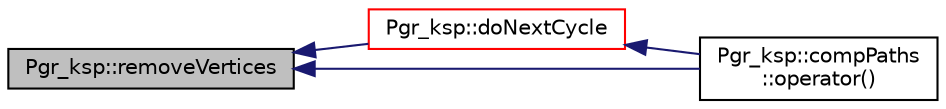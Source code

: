 digraph "Pgr_ksp::removeVertices"
{
  edge [fontname="Helvetica",fontsize="10",labelfontname="Helvetica",labelfontsize="10"];
  node [fontname="Helvetica",fontsize="10",shape=record];
  rankdir="LR";
  Node71 [label="Pgr_ksp::removeVertices",height=0.2,width=0.4,color="black", fillcolor="grey75", style="filled", fontcolor="black"];
  Node71 -> Node72 [dir="back",color="midnightblue",fontsize="10",style="solid",fontname="Helvetica"];
  Node72 [label="Pgr_ksp::doNextCycle",height=0.2,width=0.4,color="red", fillcolor="white", style="filled",URL="$classPgr__ksp.html#a1e5476d1b0d125fef8f3e5aa634b5782",tooltip="Performs the next cycle of the algorithm. "];
  Node72 -> Node74 [dir="back",color="midnightblue",fontsize="10",style="solid",fontname="Helvetica"];
  Node74 [label="Pgr_ksp::compPaths\l::operator()",height=0.2,width=0.4,color="black", fillcolor="white", style="filled",URL="$classPgr__ksp_1_1compPaths.html#ad29324a5255fcd7cfb006ac4724fb3c6"];
  Node71 -> Node74 [dir="back",color="midnightblue",fontsize="10",style="solid",fontname="Helvetica"];
}
